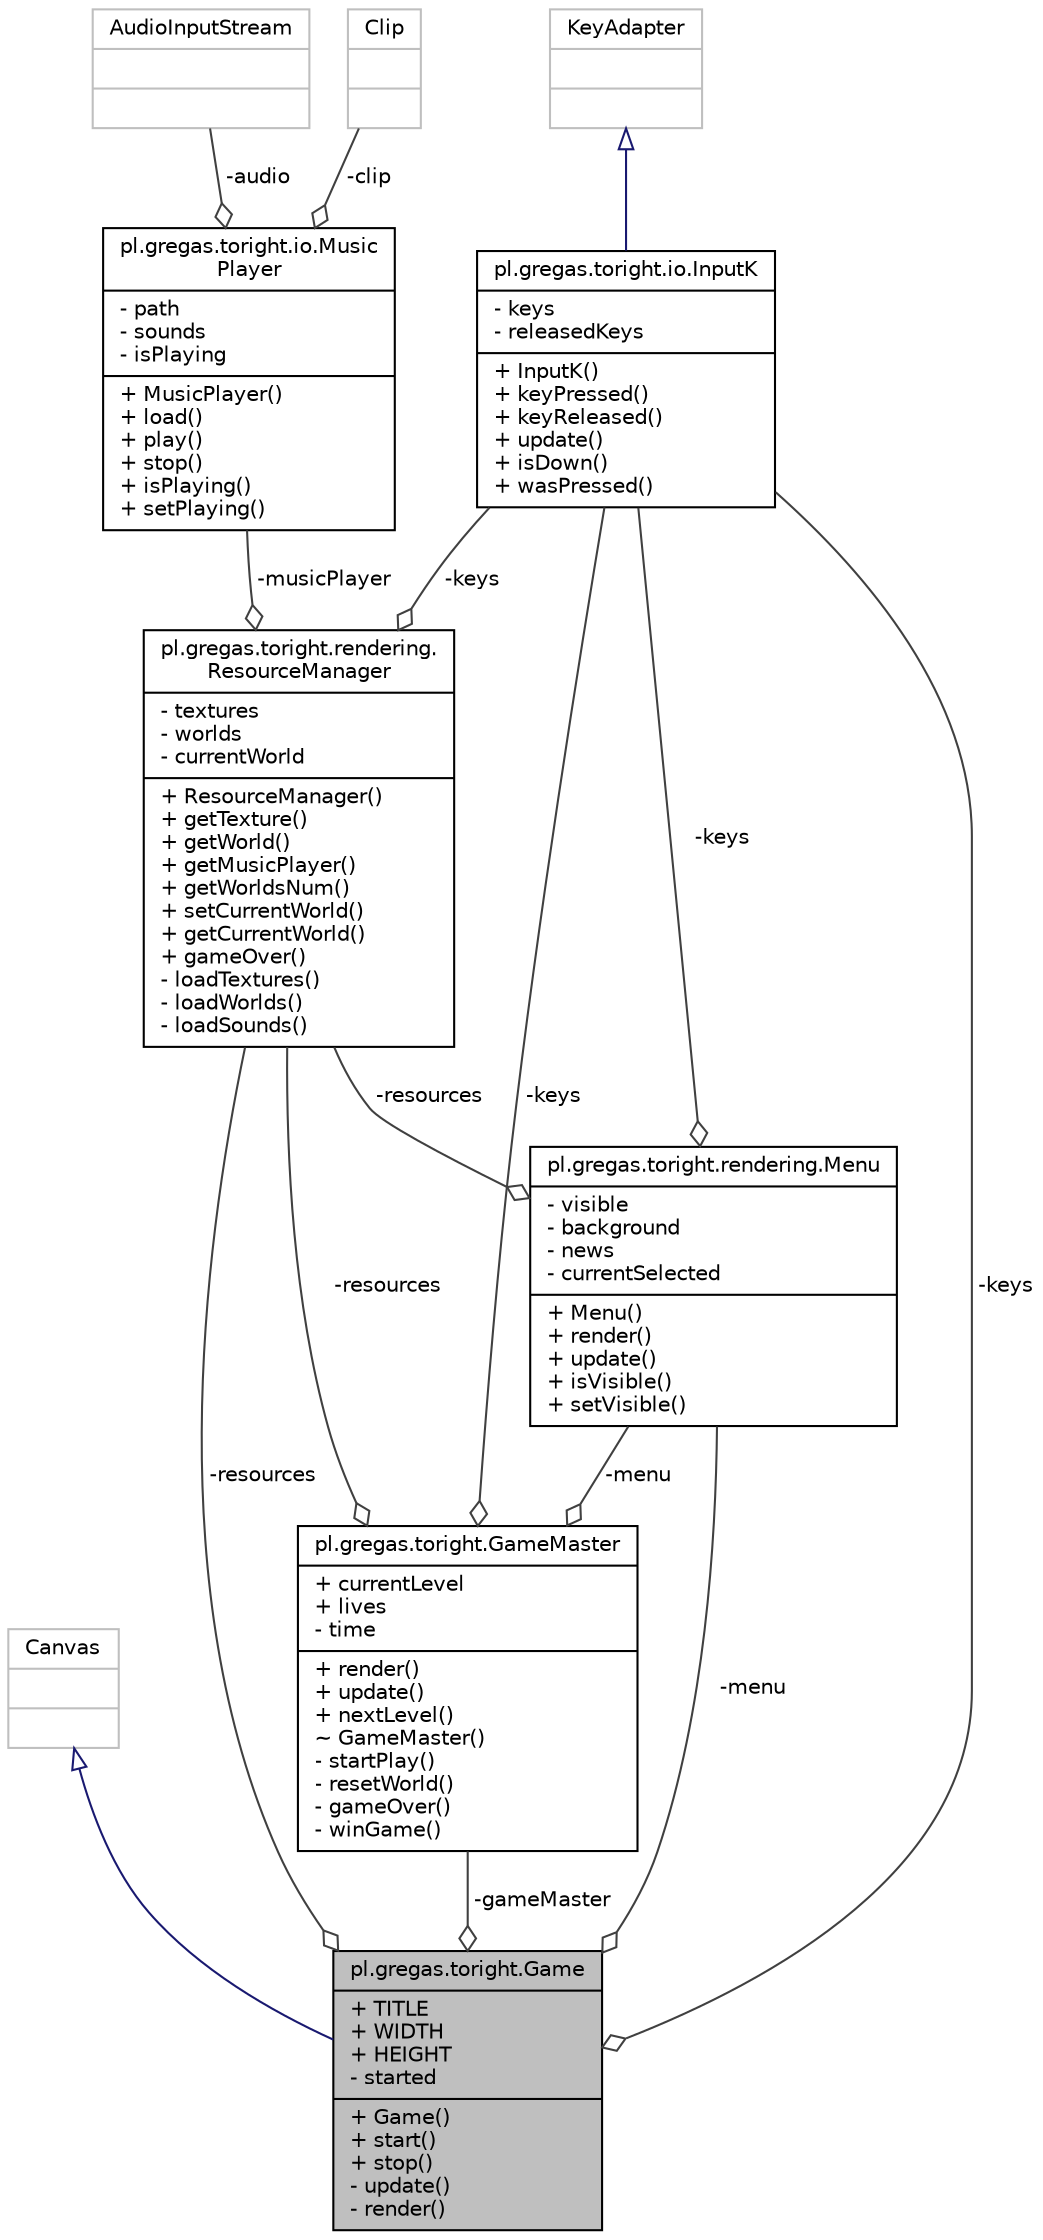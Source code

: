 digraph "pl.gregas.toright.Game"
{
  edge [fontname="Helvetica",fontsize="10",labelfontname="Helvetica",labelfontsize="10"];
  node [fontname="Helvetica",fontsize="10",shape=record];
  Node2 [label="{pl.gregas.toright.Game\n|+ TITLE\l+ WIDTH\l+ HEIGHT\l- started\l|+ Game()\l+ start()\l+ stop()\l- update()\l- render()\l}",height=0.2,width=0.4,color="black", fillcolor="grey75", style="filled", fontcolor="black"];
  Node3 -> Node2 [dir="back",color="midnightblue",fontsize="10",style="solid",arrowtail="onormal",fontname="Helvetica"];
  Node3 [label="{Canvas\n||}",height=0.2,width=0.4,color="grey75", fillcolor="white", style="filled"];
  Node4 -> Node2 [color="grey25",fontsize="10",style="solid",label=" -gameMaster" ,arrowhead="odiamond",fontname="Helvetica"];
  Node4 [label="{pl.gregas.toright.GameMaster\n|+ currentLevel\l+ lives\l- time\l|+ render()\l+ update()\l+ nextLevel()\l~ GameMaster()\l- startPlay()\l- resetWorld()\l- gameOver()\l- winGame()\l}",height=0.2,width=0.4,color="black", fillcolor="white", style="filled",URL="$classpl_1_1gregas_1_1toright_1_1_game_master.html"];
  Node5 -> Node4 [color="grey25",fontsize="10",style="solid",label=" -menu" ,arrowhead="odiamond",fontname="Helvetica"];
  Node5 [label="{pl.gregas.toright.rendering.Menu\n|- visible\l- background\l- news\l- currentSelected\l|+ Menu()\l+ render()\l+ update()\l+ isVisible()\l+ setVisible()\l}",height=0.2,width=0.4,color="black", fillcolor="white", style="filled",URL="$classpl_1_1gregas_1_1toright_1_1rendering_1_1_menu.html"];
  Node6 -> Node5 [color="grey25",fontsize="10",style="solid",label=" -keys" ,arrowhead="odiamond",fontname="Helvetica"];
  Node6 [label="{pl.gregas.toright.io.InputK\n|- keys\l- releasedKeys\l|+ InputK()\l+ keyPressed()\l+ keyReleased()\l+ update()\l+ isDown()\l+ wasPressed()\l}",height=0.2,width=0.4,color="black", fillcolor="white", style="filled",URL="$classpl_1_1gregas_1_1toright_1_1io_1_1_input_k.html"];
  Node7 -> Node6 [dir="back",color="midnightblue",fontsize="10",style="solid",arrowtail="onormal",fontname="Helvetica"];
  Node7 [label="{KeyAdapter\n||}",height=0.2,width=0.4,color="grey75", fillcolor="white", style="filled"];
  Node8 -> Node5 [color="grey25",fontsize="10",style="solid",label=" -resources" ,arrowhead="odiamond",fontname="Helvetica"];
  Node8 [label="{pl.gregas.toright.rendering.\lResourceManager\n|- textures\l- worlds\l- currentWorld\l|+ ResourceManager()\l+ getTexture()\l+ getWorld()\l+ getMusicPlayer()\l+ getWorldsNum()\l+ setCurrentWorld()\l+ getCurrentWorld()\l+ gameOver()\l- loadTextures()\l- loadWorlds()\l- loadSounds()\l}",height=0.2,width=0.4,color="black", fillcolor="white", style="filled",URL="$classpl_1_1gregas_1_1toright_1_1rendering_1_1_resource_manager.html"];
  Node6 -> Node8 [color="grey25",fontsize="10",style="solid",label=" -keys" ,arrowhead="odiamond",fontname="Helvetica"];
  Node9 -> Node8 [color="grey25",fontsize="10",style="solid",label=" -musicPlayer" ,arrowhead="odiamond",fontname="Helvetica"];
  Node9 [label="{pl.gregas.toright.io.Music\lPlayer\n|- path\l- sounds\l- isPlaying\l|+ MusicPlayer()\l+ load()\l+ play()\l+ stop()\l+ isPlaying()\l+ setPlaying()\l}",height=0.2,width=0.4,color="black", fillcolor="white", style="filled",URL="$classpl_1_1gregas_1_1toright_1_1io_1_1_music_player.html"];
  Node10 -> Node9 [color="grey25",fontsize="10",style="solid",label=" -clip" ,arrowhead="odiamond",fontname="Helvetica"];
  Node10 [label="{Clip\n||}",height=0.2,width=0.4,color="grey75", fillcolor="white", style="filled"];
  Node11 -> Node9 [color="grey25",fontsize="10",style="solid",label=" -audio" ,arrowhead="odiamond",fontname="Helvetica"];
  Node11 [label="{AudioInputStream\n||}",height=0.2,width=0.4,color="grey75", fillcolor="white", style="filled"];
  Node6 -> Node4 [color="grey25",fontsize="10",style="solid",label=" -keys" ,arrowhead="odiamond",fontname="Helvetica"];
  Node8 -> Node4 [color="grey25",fontsize="10",style="solid",label=" -resources" ,arrowhead="odiamond",fontname="Helvetica"];
  Node5 -> Node2 [color="grey25",fontsize="10",style="solid",label=" -menu" ,arrowhead="odiamond",fontname="Helvetica"];
  Node6 -> Node2 [color="grey25",fontsize="10",style="solid",label=" -keys" ,arrowhead="odiamond",fontname="Helvetica"];
  Node8 -> Node2 [color="grey25",fontsize="10",style="solid",label=" -resources" ,arrowhead="odiamond",fontname="Helvetica"];
}
